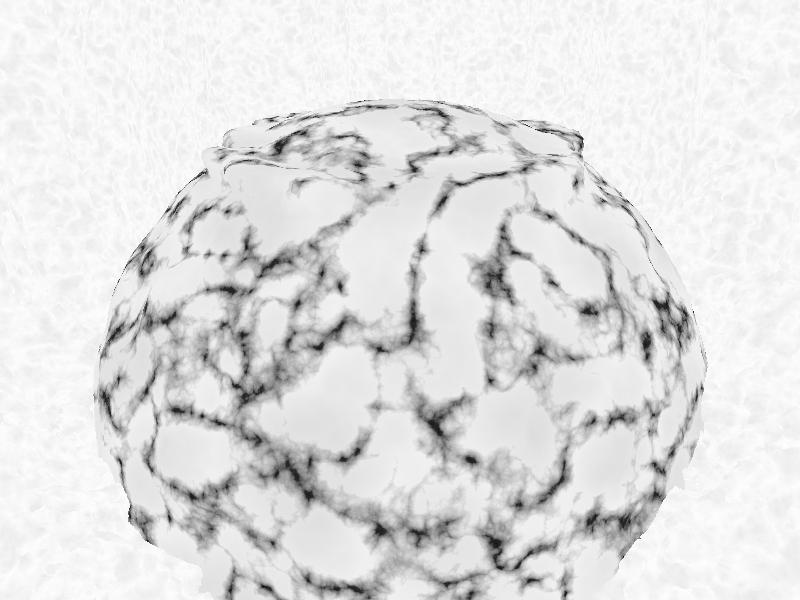 #include "colors.inc"
#include "functions.inc"

camera{
        location <0,2,-10>
        look_at <0,-3,0>
}

light_source{
        //<15,20,5>
        <2, 1, -5>
        rgb 1
        area_light 5*x,5*y,10,10
        circular
        orient
        jitter
}

#declare pig_black=
        pigment{
                granite
                pigment_map{
                        [0.0 rgb 0]
                        [0.4 rgb .1]
                        [0.4 rgb <.1,.1,.2>]
                        [0.8 rgb <.2,.1,.2>]
                        [1.0 rgb .3]
                }
        }

#declare pig_white=
        pigment{
                granite
                pigment_map{
                        [0.0 rgb 1]
                        [.1 rgb .9]
                        [1.0 rgb .7]
                }
                scale 2
        }                                        
/*
//The main surface is CSG form.  Use for positioning.
union{
        sphere{<0,-5,0>,5.5}
        superellipsoid{
                <1,.1>
                rotate x*90
                scale <3,1,3>
                translate <0,-1,0>
        }        
        
        texture{
                pigment{
                        granite
                        pigment_map{
                                [0.0 pig_black]
                                [0.1 pig_black]
                                [0.4 pig_white]
                        }
                        scale 3
                }
                finish{
                        phong 1
                        diffuse 1
                }        
        }                        
}*/

#declare my_granite=
        function{
                pigment{
                        granite
                        pigment_map{
                                [0 rgb 0]
                                [1 rgb 1]
                        }
                        scale 4
                }
        }
        

/*
superellipsoid{
        <.8,.3>
        clipped_by{plane{z,0 inverse}}
        scale <6,5,15>
        translate <0,0,-7>
        
        texture{
                pigment{
                        granite
                        pigment_map{
                                [0 rgb 1]
                                [1 rgb .8]
                        }
                }
        }                        
}*/

#declare my_agate=
        function{
                pigment{
                        agate
                        pigment_map{
                                [0 rgb 0]
                                [1 rgb 1]
                        }
                }
        }                        

isosurface{
        function{
                -3*f_superellipsoid(x/6,y/5,(z+7)/15,.8,.3)
                + (f_noise3d(x,0,z)-0.5)
                + .1*(my_agate(x,y,z).gray)*exp(-z/5)
        }
        contained_by{box{<-8,-7,-7>,<8,7,25>}}
        open
        max_gradient 2.1
        texture{
                pigment{
                        granite
                        pigment_map{
                                [0 rgb 1]
                                [1 rgb .8]
                        }
                }
        }
}                       


//The main rock, in isosurface form.  Complete with texture.
isosurface{
        function{
                min(f_sphere(x,y+5,z,5.5),-f_superellipsoid((x/3),(z/3),-(y+1),1,.1))
                + .25*(f_noise3d(x,y,z)-0.5)
                + .1*(my_granite(x,y,z).gray-0.5)
        }        
        contained_by{sphere{<0,-5,0>,7}}
        max_gradient 2
        
        texture{
                pigment{
                        granite
                        pigment_map{
                                [0.0 pig_black]
                                [0.1 pig_black]
                                [0.4 pig_white]
                        }
                        scale 3
                }
                finish{
                        phong 1
                        diffuse 1
                }        
        }
}                


/*
plane{
        z,15
        texture{
                pigment{
                        spiral1 3
                        pigment_map{
                                [0.0 color Black]
                                [0.1 color White]
                        }
                        sine_wave
                        scale 3
                        
                        translate <0,-15,0>
                        
                        warp{turbulence .5}
                }
                finish{
                        ambient .8
                }        
        }
        texture{
                pigment{
                        radial
                        pigment_map{
                                [0.0 color Black]
                                [0.025 color Clear]
                        }
                        sine_wave
                        frequency 10
                        
                        rotate x*90
                        translate <0,-15,0>
                        warp{turbulence .5}                
                }
        }                
}
*/